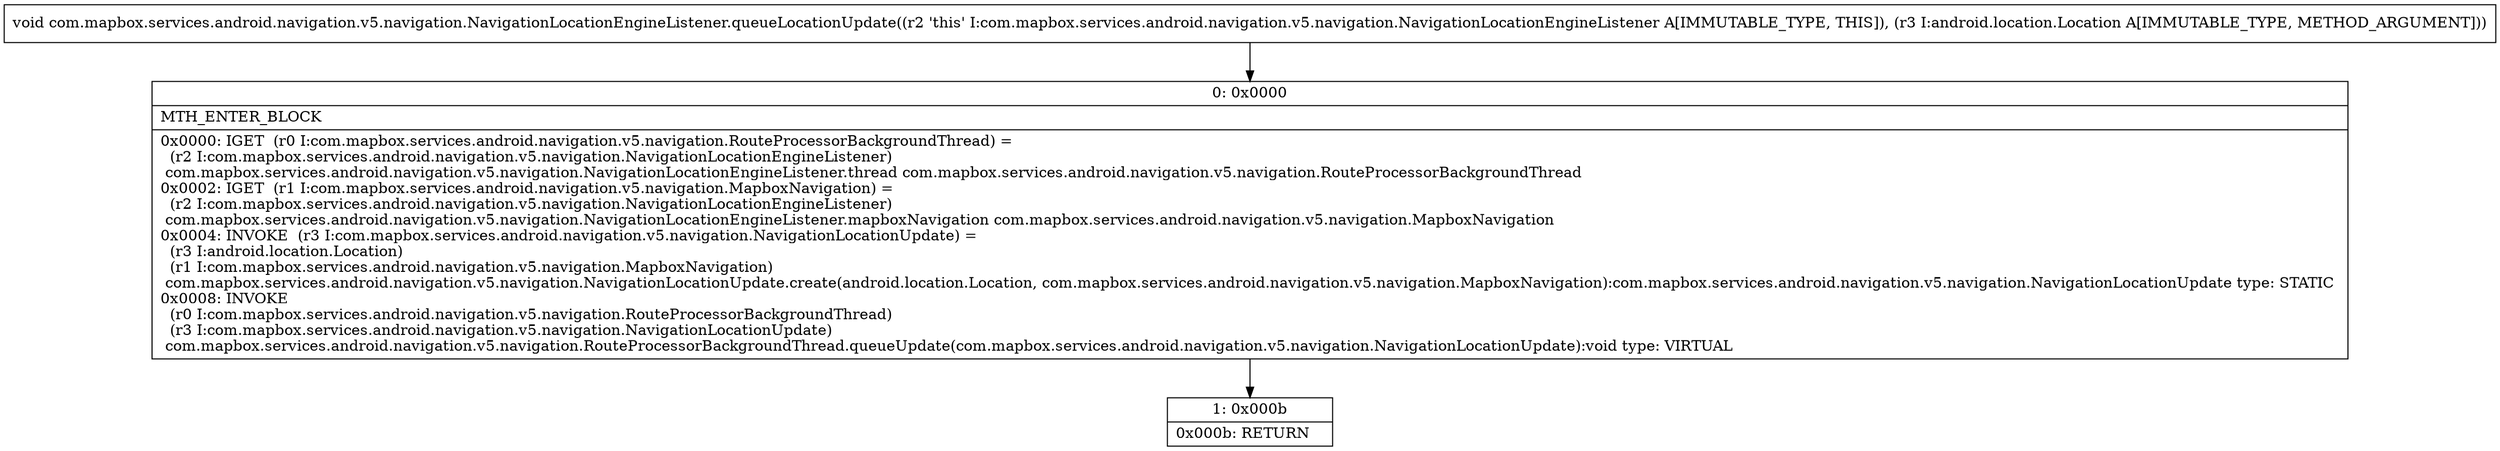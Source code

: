 digraph "CFG forcom.mapbox.services.android.navigation.v5.navigation.NavigationLocationEngineListener.queueLocationUpdate(Landroid\/location\/Location;)V" {
Node_0 [shape=record,label="{0\:\ 0x0000|MTH_ENTER_BLOCK\l|0x0000: IGET  (r0 I:com.mapbox.services.android.navigation.v5.navigation.RouteProcessorBackgroundThread) = \l  (r2 I:com.mapbox.services.android.navigation.v5.navigation.NavigationLocationEngineListener)\l com.mapbox.services.android.navigation.v5.navigation.NavigationLocationEngineListener.thread com.mapbox.services.android.navigation.v5.navigation.RouteProcessorBackgroundThread \l0x0002: IGET  (r1 I:com.mapbox.services.android.navigation.v5.navigation.MapboxNavigation) = \l  (r2 I:com.mapbox.services.android.navigation.v5.navigation.NavigationLocationEngineListener)\l com.mapbox.services.android.navigation.v5.navigation.NavigationLocationEngineListener.mapboxNavigation com.mapbox.services.android.navigation.v5.navigation.MapboxNavigation \l0x0004: INVOKE  (r3 I:com.mapbox.services.android.navigation.v5.navigation.NavigationLocationUpdate) = \l  (r3 I:android.location.Location)\l  (r1 I:com.mapbox.services.android.navigation.v5.navigation.MapboxNavigation)\l com.mapbox.services.android.navigation.v5.navigation.NavigationLocationUpdate.create(android.location.Location, com.mapbox.services.android.navigation.v5.navigation.MapboxNavigation):com.mapbox.services.android.navigation.v5.navigation.NavigationLocationUpdate type: STATIC \l0x0008: INVOKE  \l  (r0 I:com.mapbox.services.android.navigation.v5.navigation.RouteProcessorBackgroundThread)\l  (r3 I:com.mapbox.services.android.navigation.v5.navigation.NavigationLocationUpdate)\l com.mapbox.services.android.navigation.v5.navigation.RouteProcessorBackgroundThread.queueUpdate(com.mapbox.services.android.navigation.v5.navigation.NavigationLocationUpdate):void type: VIRTUAL \l}"];
Node_1 [shape=record,label="{1\:\ 0x000b|0x000b: RETURN   \l}"];
MethodNode[shape=record,label="{void com.mapbox.services.android.navigation.v5.navigation.NavigationLocationEngineListener.queueLocationUpdate((r2 'this' I:com.mapbox.services.android.navigation.v5.navigation.NavigationLocationEngineListener A[IMMUTABLE_TYPE, THIS]), (r3 I:android.location.Location A[IMMUTABLE_TYPE, METHOD_ARGUMENT])) }"];
MethodNode -> Node_0;
Node_0 -> Node_1;
}

